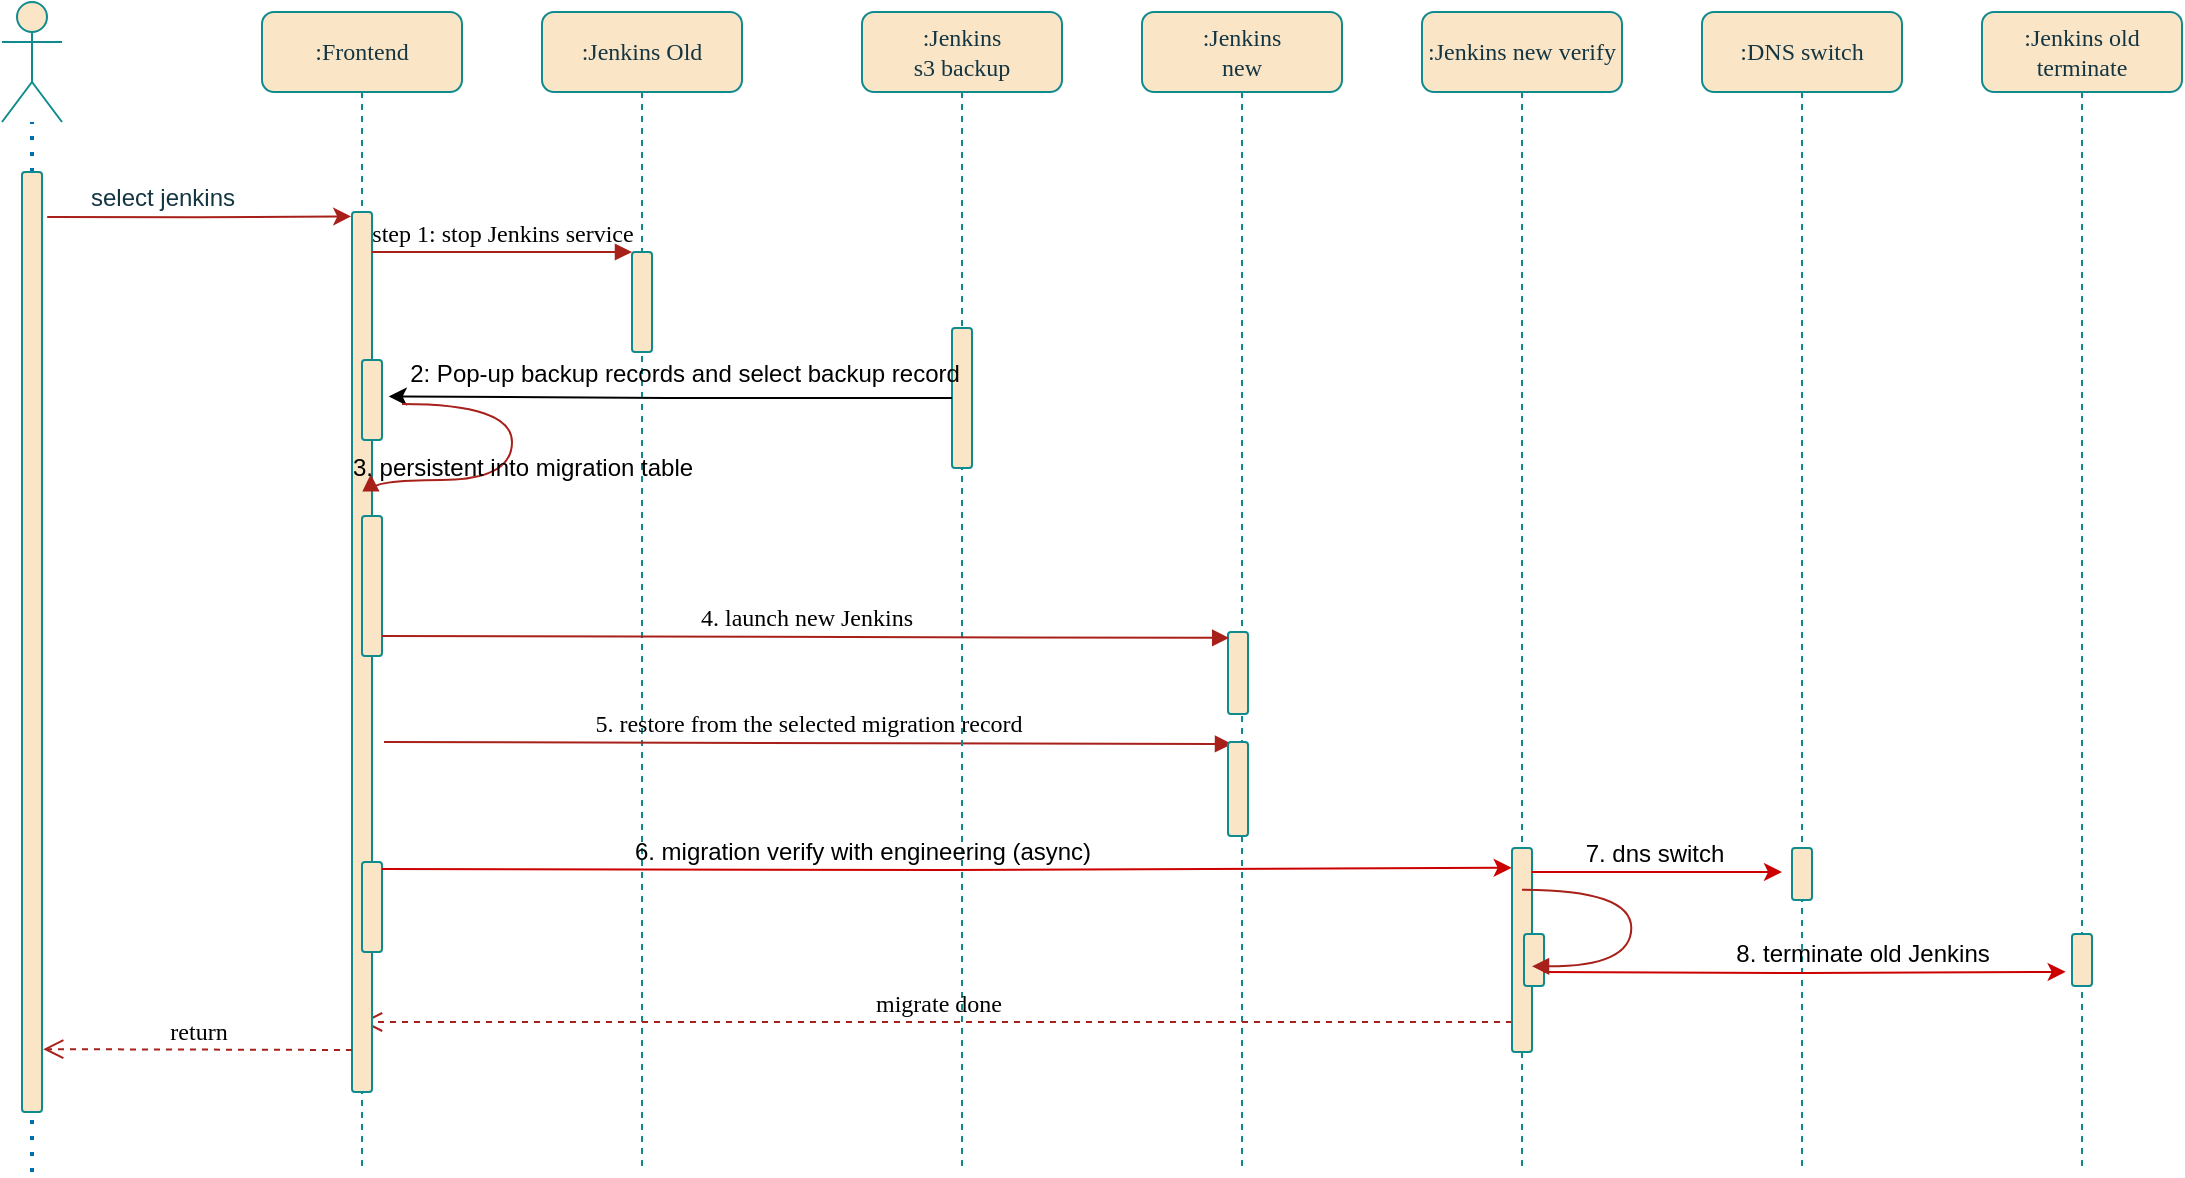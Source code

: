 <mxfile version="21.6.3" type="github">
  <diagram name="Page-1" id="13e1069c-82ec-6db2-03f1-153e76fe0fe0">
    <mxGraphModel dx="3359" dy="743" grid="1" gridSize="10" guides="1" tooltips="1" connect="1" arrows="1" fold="1" page="1" pageScale="1" pageWidth="1100" pageHeight="850" background="none" math="0" shadow="0">
      <root>
        <mxCell id="0" />
        <mxCell id="1" parent="0" />
        <mxCell id="7baba1c4bc27f4b0-2" value=":Jenkins Old" style="shape=umlLifeline;perimeter=lifelinePerimeter;whiteSpace=wrap;html=1;container=1;collapsible=0;recursiveResize=0;outlineConnect=0;rounded=1;shadow=0;comic=0;labelBackgroundColor=none;strokeWidth=1;fontFamily=Verdana;fontSize=12;align=center;fillColor=#FAE5C7;strokeColor=#0F8B8D;fontColor=#143642;" parent="1" vertex="1">
          <mxGeometry x="-700" y="185" width="100" height="580" as="geometry" />
        </mxCell>
        <mxCell id="7baba1c4bc27f4b0-10" value="" style="html=1;points=[];perimeter=orthogonalPerimeter;rounded=1;shadow=0;comic=0;labelBackgroundColor=none;strokeWidth=1;fontFamily=Verdana;fontSize=12;align=center;fillColor=#FAE5C7;strokeColor=#0F8B8D;fontColor=#143642;" parent="7baba1c4bc27f4b0-2" vertex="1">
          <mxGeometry x="45" y="120" width="10" height="50" as="geometry" />
        </mxCell>
        <mxCell id="6x2Dg8dyeEhJjuA4lggH-8" value="5. restore from the selected migration record" style="html=1;verticalAlign=bottom;endArrow=block;entryX=0.06;entryY=0.072;labelBackgroundColor=none;fontFamily=Verdana;fontSize=12;strokeColor=#A8201A;fontColor=default;entryDx=0;entryDy=0;entryPerimeter=0;" parent="7baba1c4bc27f4b0-2" edge="1">
          <mxGeometry relative="1" as="geometry">
            <mxPoint x="-79" y="365" as="sourcePoint" />
            <mxPoint x="345" y="366" as="targetPoint" />
            <mxPoint as="offset" />
          </mxGeometry>
        </mxCell>
        <mxCell id="7baba1c4bc27f4b0-3" value=":Jenkins &lt;br&gt;s3 backup" style="shape=umlLifeline;perimeter=lifelinePerimeter;whiteSpace=wrap;html=1;container=1;collapsible=0;recursiveResize=0;outlineConnect=0;rounded=1;shadow=0;comic=0;labelBackgroundColor=none;strokeWidth=1;fontFamily=Verdana;fontSize=12;align=center;fillColor=#FAE5C7;strokeColor=#0F8B8D;fontColor=#143642;" parent="1" vertex="1">
          <mxGeometry x="-540" y="185" width="100" height="580" as="geometry" />
        </mxCell>
        <mxCell id="7baba1c4bc27f4b0-13" value="" style="html=1;points=[];perimeter=orthogonalPerimeter;rounded=1;shadow=0;comic=0;labelBackgroundColor=none;strokeWidth=1;fontFamily=Verdana;fontSize=12;align=center;fillColor=#FAE5C7;strokeColor=#0F8B8D;fontColor=#143642;" parent="7baba1c4bc27f4b0-3" vertex="1">
          <mxGeometry x="45" y="158" width="10" height="70" as="geometry" />
        </mxCell>
        <mxCell id="7baba1c4bc27f4b0-4" value=":Jenkins &lt;br&gt;new" style="shape=umlLifeline;perimeter=lifelinePerimeter;whiteSpace=wrap;html=1;container=1;collapsible=0;recursiveResize=0;outlineConnect=0;rounded=1;shadow=0;comic=0;labelBackgroundColor=none;strokeWidth=1;fontFamily=Verdana;fontSize=12;align=center;fillColor=#FAE5C7;strokeColor=#0F8B8D;fontColor=#143642;" parent="1" vertex="1">
          <mxGeometry x="-400" y="185" width="100" height="580" as="geometry" />
        </mxCell>
        <mxCell id="davq9KQGrm66WCmQLP24-13" value="" style="html=1;points=[];perimeter=orthogonalPerimeter;rounded=1;shadow=0;comic=0;labelBackgroundColor=none;strokeWidth=1;fontFamily=Verdana;fontSize=12;align=center;fillColor=#FAE5C7;strokeColor=#0F8B8D;fontColor=#143642;" parent="7baba1c4bc27f4b0-4" vertex="1">
          <mxGeometry x="43" y="310" width="10" height="41" as="geometry" />
        </mxCell>
        <mxCell id="davq9KQGrm66WCmQLP24-19" value="" style="html=1;points=[];perimeter=orthogonalPerimeter;rounded=1;shadow=0;comic=0;labelBackgroundColor=none;strokeWidth=1;fontFamily=Verdana;fontSize=12;align=center;fillColor=#FAE5C7;strokeColor=#0F8B8D;fontColor=#143642;" parent="7baba1c4bc27f4b0-4" vertex="1">
          <mxGeometry x="43" y="365" width="10" height="47" as="geometry" />
        </mxCell>
        <mxCell id="8oz6WlwGEbHMc_Zp1zbU-4" value="migrate done" style="html=1;verticalAlign=bottom;endArrow=open;dashed=1;endSize=8;labelBackgroundColor=none;fontFamily=Verdana;fontSize=12;edgeStyle=elbowEdgeStyle;elbow=vertical;strokeColor=#A8201A;fontColor=default;" parent="7baba1c4bc27f4b0-4" target="7baba1c4bc27f4b0-8" edge="1">
          <mxGeometry relative="1" as="geometry">
            <mxPoint x="-240" y="505" as="targetPoint" />
            <Array as="points">
              <mxPoint x="5" y="505" />
              <mxPoint x="-35" y="561" />
            </Array>
            <mxPoint x="185" y="505" as="sourcePoint" />
          </mxGeometry>
        </mxCell>
        <mxCell id="7baba1c4bc27f4b0-5" value=":Jenkins new verify" style="shape=umlLifeline;perimeter=lifelinePerimeter;whiteSpace=wrap;html=1;container=1;collapsible=0;recursiveResize=0;outlineConnect=0;rounded=1;shadow=0;comic=0;labelBackgroundColor=none;strokeWidth=1;fontFamily=Verdana;fontSize=12;align=center;fillColor=#FAE5C7;strokeColor=#0F8B8D;fontColor=#143642;" parent="1" vertex="1">
          <mxGeometry x="-260" y="185" width="100" height="580" as="geometry" />
        </mxCell>
        <mxCell id="7baba1c4bc27f4b0-19" value="" style="html=1;points=[];perimeter=orthogonalPerimeter;rounded=1;shadow=0;comic=0;labelBackgroundColor=none;strokeWidth=1;fontFamily=Verdana;fontSize=12;align=center;fillColor=#FAE5C7;strokeColor=#0F8B8D;fontColor=#143642;" parent="7baba1c4bc27f4b0-5" vertex="1">
          <mxGeometry x="45" y="418" width="10" height="102" as="geometry" />
        </mxCell>
        <mxCell id="bYO_PEtmY-TjLPmkm5Tr-8" value="" style="html=1;points=[];perimeter=orthogonalPerimeter;rounded=1;shadow=0;comic=0;labelBackgroundColor=none;strokeColor=#0F8B8D;strokeWidth=1;fillColor=#FAE5C7;fontFamily=Verdana;fontSize=12;fontColor=#143642;align=center;" parent="7baba1c4bc27f4b0-5" vertex="1">
          <mxGeometry x="51" y="461" width="10" height="26" as="geometry" />
        </mxCell>
        <mxCell id="7baba1c4bc27f4b0-6" value=":DNS switch" style="shape=umlLifeline;perimeter=lifelinePerimeter;whiteSpace=wrap;html=1;container=1;collapsible=0;recursiveResize=0;outlineConnect=0;rounded=1;shadow=0;comic=0;labelBackgroundColor=none;strokeWidth=1;fontFamily=Verdana;fontSize=12;align=center;fillColor=#FAE5C7;strokeColor=#0F8B8D;fontColor=#143642;" parent="1" vertex="1">
          <mxGeometry x="-120" y="185" width="100" height="580" as="geometry" />
        </mxCell>
        <mxCell id="davq9KQGrm66WCmQLP24-25" value="" style="html=1;points=[];perimeter=orthogonalPerimeter;rounded=1;shadow=0;comic=0;labelBackgroundColor=none;strokeColor=#0F8B8D;strokeWidth=1;fillColor=#FAE5C7;fontFamily=Verdana;fontSize=12;fontColor=#143642;align=center;" parent="7baba1c4bc27f4b0-6" vertex="1">
          <mxGeometry x="45" y="418" width="10" height="26" as="geometry" />
        </mxCell>
        <mxCell id="7baba1c4bc27f4b0-8" value=":Frontend" style="shape=umlLifeline;perimeter=lifelinePerimeter;whiteSpace=wrap;html=1;container=1;collapsible=0;recursiveResize=0;outlineConnect=0;rounded=1;shadow=0;comic=0;labelBackgroundColor=none;strokeWidth=1;fontFamily=Verdana;fontSize=12;align=center;fillColor=#FAE5C7;strokeColor=#0F8B8D;fontColor=#143642;" parent="1" vertex="1">
          <mxGeometry x="-840" y="185" width="100" height="580" as="geometry" />
        </mxCell>
        <mxCell id="7baba1c4bc27f4b0-9" value="" style="html=1;points=[];perimeter=orthogonalPerimeter;rounded=1;shadow=0;comic=0;labelBackgroundColor=none;strokeWidth=1;fontFamily=Verdana;fontSize=12;align=center;fillColor=#FAE5C7;strokeColor=#0F8B8D;fontColor=#143642;" parent="7baba1c4bc27f4b0-8" vertex="1">
          <mxGeometry x="45" y="100" width="10" height="440" as="geometry" />
        </mxCell>
        <mxCell id="davq9KQGrm66WCmQLP24-11" value="" style="html=1;points=[];perimeter=orthogonalPerimeter;rounded=1;shadow=0;comic=0;labelBackgroundColor=none;strokeWidth=1;fontFamily=Verdana;fontSize=12;align=center;fillColor=#FAE5C7;strokeColor=#0F8B8D;fontColor=#143642;" parent="7baba1c4bc27f4b0-8" vertex="1">
          <mxGeometry x="50" y="252" width="10" height="70" as="geometry" />
        </mxCell>
        <mxCell id="davq9KQGrm66WCmQLP24-33" value="return" style="html=1;verticalAlign=bottom;endArrow=open;dashed=1;endSize=8;exitX=-0.24;exitY=0.722;labelBackgroundColor=none;fontFamily=Verdana;fontSize=12;strokeColor=#A8201A;fontColor=default;exitDx=0;exitDy=0;exitPerimeter=0;entryX=1.06;entryY=0.914;entryDx=0;entryDy=0;entryPerimeter=0;" parent="7baba1c4bc27f4b0-8" edge="1">
          <mxGeometry relative="1" as="geometry">
            <mxPoint x="-109.4" y="518.58" as="targetPoint" />
            <mxPoint x="45.0" y="519" as="sourcePoint" />
            <mxPoint as="offset" />
          </mxGeometry>
        </mxCell>
        <mxCell id="davq9KQGrm66WCmQLP24-39" value="" style="shape=image;html=1;verticalAlign=top;verticalLabelPosition=bottom;labelBackgroundColor=#ffffff;imageAspect=0;aspect=fixed;image=https://cdn0.iconfinder.com/data/icons/business-startup-10/50/8-128.png" parent="7baba1c4bc27f4b0-8" vertex="1">
          <mxGeometry x="55" y="62" width="38" height="38" as="geometry" />
        </mxCell>
        <mxCell id="bYO_PEtmY-TjLPmkm5Tr-2" value="" style="html=1;points=[];perimeter=orthogonalPerimeter;rounded=1;shadow=0;comic=0;labelBackgroundColor=none;strokeColor=#0F8B8D;strokeWidth=1;fillColor=#FAE5C7;fontFamily=Verdana;fontSize=12;fontColor=#143642;align=center;" parent="7baba1c4bc27f4b0-8" vertex="1">
          <mxGeometry x="50" y="425" width="10" height="45" as="geometry" />
        </mxCell>
        <mxCell id="6x2Dg8dyeEhJjuA4lggH-3" value="" style="html=1;points=[];perimeter=orthogonalPerimeter;rounded=1;shadow=0;comic=0;labelBackgroundColor=none;strokeWidth=1;fontFamily=Verdana;fontSize=12;align=center;fillColor=#FAE5C7;strokeColor=#0F8B8D;fontColor=#143642;" parent="7baba1c4bc27f4b0-8" vertex="1">
          <mxGeometry x="50" y="174" width="10" height="40" as="geometry" />
        </mxCell>
        <mxCell id="7baba1c4bc27f4b0-11" value="step 1: stop Jenkins service" style="html=1;verticalAlign=bottom;endArrow=block;entryX=0;entryY=0;labelBackgroundColor=none;fontFamily=Verdana;fontSize=12;edgeStyle=elbowEdgeStyle;elbow=vertical;strokeColor=#A8201A;fontColor=default;" parent="1" source="7baba1c4bc27f4b0-9" target="7baba1c4bc27f4b0-10" edge="1">
          <mxGeometry relative="1" as="geometry">
            <mxPoint x="-720" y="295" as="sourcePoint" />
            <mxPoint as="offset" />
          </mxGeometry>
        </mxCell>
        <mxCell id="davq9KQGrm66WCmQLP24-1" value="" style="shape=umlActor;verticalLabelPosition=bottom;verticalAlign=top;html=1;outlineConnect=0;strokeColor=#0F8B8D;fontColor=#143642;fillColor=#FAE5C7;" parent="1" vertex="1">
          <mxGeometry x="-970" y="180" width="30" height="60" as="geometry" />
        </mxCell>
        <mxCell id="davq9KQGrm66WCmQLP24-4" value="" style="endArrow=none;dashed=1;html=1;dashPattern=1 3;strokeWidth=2;rounded=0;strokeColor=#006EAF;fontColor=#143642;fillColor=#1ba1e2;" parent="1" source="davq9KQGrm66WCmQLP24-5" target="davq9KQGrm66WCmQLP24-1" edge="1">
          <mxGeometry width="50" height="50" relative="1" as="geometry">
            <mxPoint x="-955" y="765" as="sourcePoint" />
            <mxPoint x="-950" y="355" as="targetPoint" />
          </mxGeometry>
        </mxCell>
        <mxCell id="davq9KQGrm66WCmQLP24-6" value="" style="endArrow=none;dashed=1;html=1;dashPattern=1 3;strokeWidth=2;rounded=0;strokeColor=#006EAF;fontColor=#143642;fillColor=#1ba1e2;" parent="1" target="davq9KQGrm66WCmQLP24-5" edge="1">
          <mxGeometry width="50" height="50" relative="1" as="geometry">
            <mxPoint x="-955" y="765" as="sourcePoint" />
            <mxPoint x="-955" y="235" as="targetPoint" />
          </mxGeometry>
        </mxCell>
        <mxCell id="davq9KQGrm66WCmQLP24-8" style="edgeStyle=orthogonalEdgeStyle;rounded=0;orthogonalLoop=1;jettySize=auto;html=1;strokeColor=#A8201A;fontColor=#143642;fillColor=#FAE5C7;exitX=1.26;exitY=0.048;exitDx=0;exitDy=0;exitPerimeter=0;entryX=-0.04;entryY=0.005;entryDx=0;entryDy=0;entryPerimeter=0;" parent="1" source="davq9KQGrm66WCmQLP24-5" target="7baba1c4bc27f4b0-9" edge="1">
          <mxGeometry relative="1" as="geometry">
            <mxPoint x="-850" y="375" as="targetPoint" />
          </mxGeometry>
        </mxCell>
        <mxCell id="davq9KQGrm66WCmQLP24-5" value="" style="html=1;points=[];perimeter=orthogonalPerimeter;rounded=1;shadow=0;comic=0;labelBackgroundColor=none;strokeWidth=1;fontFamily=Verdana;fontSize=12;align=center;fillColor=#FAE5C7;strokeColor=#0F8B8D;fontColor=#143642;" parent="1" vertex="1">
          <mxGeometry x="-960" y="265" width="10" height="470" as="geometry" />
        </mxCell>
        <mxCell id="davq9KQGrm66WCmQLP24-9" value="select jenkins" style="text;html=1;align=center;verticalAlign=middle;resizable=0;points=[];autosize=1;strokeColor=none;fillColor=none;fontColor=#143642;" parent="1" vertex="1">
          <mxGeometry x="-940" y="263" width="100" height="30" as="geometry" />
        </mxCell>
        <mxCell id="davq9KQGrm66WCmQLP24-14" value="4. launch new Jenkins" style="html=1;verticalAlign=bottom;endArrow=block;entryX=0.06;entryY=0.072;labelBackgroundColor=none;fontFamily=Verdana;fontSize=12;strokeColor=#A8201A;fontColor=default;entryDx=0;entryDy=0;entryPerimeter=0;" parent="1" target="davq9KQGrm66WCmQLP24-13" edge="1">
          <mxGeometry x="0.001" relative="1" as="geometry">
            <mxPoint x="-780" y="497" as="sourcePoint" />
            <mxPoint x="-350" y="485" as="targetPoint" />
            <mxPoint as="offset" />
          </mxGeometry>
        </mxCell>
        <mxCell id="bYO_PEtmY-TjLPmkm5Tr-3" style="edgeStyle=orthogonalEdgeStyle;rounded=0;orthogonalLoop=1;jettySize=auto;html=1;entryX=-0.017;entryY=0.505;entryDx=0;entryDy=0;entryPerimeter=0;strokeColor=#CC0000;" parent="1" edge="1">
          <mxGeometry relative="1" as="geometry">
            <mxPoint x="-780" y="613.5" as="sourcePoint" />
            <mxPoint x="-215.17" y="612.875" as="targetPoint" />
          </mxGeometry>
        </mxCell>
        <mxCell id="bYO_PEtmY-TjLPmkm5Tr-4" value="6. migration verify with engineering (async)" style="text;html=1;align=center;verticalAlign=middle;resizable=0;points=[];autosize=1;strokeColor=none;fillColor=none;" parent="1" vertex="1">
          <mxGeometry x="-665" y="590" width="250" height="30" as="geometry" />
        </mxCell>
        <mxCell id="bYO_PEtmY-TjLPmkm5Tr-5" style="edgeStyle=orthogonalEdgeStyle;rounded=0;orthogonalLoop=1;jettySize=auto;html=1;strokeColor=#CC0000;" parent="1" edge="1">
          <mxGeometry relative="1" as="geometry">
            <mxPoint x="-80" y="615" as="targetPoint" />
            <Array as="points">
              <mxPoint x="-100" y="615" />
              <mxPoint x="-100" y="615" />
            </Array>
            <mxPoint x="-205" y="615" as="sourcePoint" />
          </mxGeometry>
        </mxCell>
        <mxCell id="bYO_PEtmY-TjLPmkm5Tr-6" value=":Jenkins old terminate" style="shape=umlLifeline;perimeter=lifelinePerimeter;whiteSpace=wrap;html=1;container=1;collapsible=0;recursiveResize=0;outlineConnect=0;rounded=1;shadow=0;comic=0;labelBackgroundColor=none;strokeWidth=1;fontFamily=Verdana;fontSize=12;align=center;fillColor=#FAE5C7;strokeColor=#0F8B8D;fontColor=#143642;" parent="1" vertex="1">
          <mxGeometry x="20" y="185" width="100" height="580" as="geometry" />
        </mxCell>
        <mxCell id="bYO_PEtmY-TjLPmkm5Tr-7" value="" style="html=1;points=[];perimeter=orthogonalPerimeter;rounded=1;shadow=0;comic=0;labelBackgroundColor=none;strokeColor=#0F8B8D;strokeWidth=1;fillColor=#FAE5C7;fontFamily=Verdana;fontSize=12;fontColor=#143642;align=center;" parent="bYO_PEtmY-TjLPmkm5Tr-6" vertex="1">
          <mxGeometry x="45" y="461" width="10" height="26" as="geometry" />
        </mxCell>
        <mxCell id="bYO_PEtmY-TjLPmkm5Tr-9" style="edgeStyle=orthogonalEdgeStyle;rounded=0;orthogonalLoop=1;jettySize=auto;html=1;entryX=-0.317;entryY=0.497;entryDx=0;entryDy=0;entryPerimeter=0;strokeColor=#CC0000;" parent="1" edge="1">
          <mxGeometry relative="1" as="geometry">
            <mxPoint x="-199" y="665" as="sourcePoint" />
            <mxPoint x="61.83" y="664.922" as="targetPoint" />
          </mxGeometry>
        </mxCell>
        <mxCell id="bYO_PEtmY-TjLPmkm5Tr-10" value="8. terminate old Jenkins" style="text;html=1;align=center;verticalAlign=middle;resizable=0;points=[];autosize=1;strokeColor=none;fillColor=none;" parent="1" vertex="1">
          <mxGeometry x="-115" y="641" width="150" height="30" as="geometry" />
        </mxCell>
        <mxCell id="bYO_PEtmY-TjLPmkm5Tr-12" value="7. dns switch" style="text;html=1;align=center;verticalAlign=middle;resizable=0;points=[];autosize=1;strokeColor=none;fillColor=none;" parent="1" vertex="1">
          <mxGeometry x="-189" y="591" width="90" height="30" as="geometry" />
        </mxCell>
        <mxCell id="bYO_PEtmY-TjLPmkm5Tr-13" value="" style="html=1;verticalAlign=bottom;endArrow=block;labelBackgroundColor=none;fontFamily=Verdana;fontSize=12;elbow=vertical;edgeStyle=orthogonalEdgeStyle;curved=1;entryX=1;entryY=0.286;entryPerimeter=0;exitX=1.038;exitY=0.345;exitPerimeter=0;strokeColor=#A8201A;fontColor=default;" parent="1" edge="1">
          <mxGeometry x="-0.234" y="21" relative="1" as="geometry">
            <mxPoint x="-209.997" y="623.83" as="sourcePoint" />
            <mxPoint x="-204.997" y="662.163" as="targetPoint" />
            <Array as="points">
              <mxPoint x="-155.33" y="623.83" />
              <mxPoint x="-155.33" y="661.83" />
            </Array>
            <mxPoint x="-6" y="-14" as="offset" />
          </mxGeometry>
        </mxCell>
        <mxCell id="6x2Dg8dyeEhJjuA4lggH-4" style="edgeStyle=orthogonalEdgeStyle;rounded=0;orthogonalLoop=1;jettySize=auto;html=1;entryX=1.337;entryY=0.455;entryDx=0;entryDy=0;entryPerimeter=0;" parent="1" source="7baba1c4bc27f4b0-13" target="6x2Dg8dyeEhJjuA4lggH-3" edge="1">
          <mxGeometry relative="1" as="geometry" />
        </mxCell>
        <mxCell id="6x2Dg8dyeEhJjuA4lggH-5" value="2: Pop-up backup records and select backup record" style="text;html=1;align=center;verticalAlign=middle;resizable=0;points=[];autosize=1;strokeColor=none;fillColor=none;" parent="1" vertex="1">
          <mxGeometry x="-779" y="351" width="300" height="30" as="geometry" />
        </mxCell>
        <mxCell id="6x2Dg8dyeEhJjuA4lggH-6" value="" style="html=1;verticalAlign=bottom;endArrow=block;labelBackgroundColor=none;fontFamily=Verdana;fontSize=12;elbow=vertical;edgeStyle=orthogonalEdgeStyle;curved=1;entryX=0.937;entryY=0.298;entryPerimeter=0;exitX=1.038;exitY=0.345;exitPerimeter=0;strokeColor=#A8201A;fontColor=default;entryDx=0;entryDy=0;" parent="1" target="7baba1c4bc27f4b0-9" edge="1">
          <mxGeometry x="-0.234" y="21" relative="1" as="geometry">
            <mxPoint x="-769.997" y="381.03" as="sourcePoint" />
            <mxPoint x="-764.997" y="419.363" as="targetPoint" />
            <Array as="points">
              <mxPoint x="-715" y="381" />
              <mxPoint x="-715" y="419" />
              <mxPoint x="-786" y="419" />
            </Array>
            <mxPoint x="-6" y="-14" as="offset" />
          </mxGeometry>
        </mxCell>
        <mxCell id="6x2Dg8dyeEhJjuA4lggH-7" value="3. persistent into migration table" style="text;html=1;align=center;verticalAlign=middle;resizable=0;points=[];autosize=1;strokeColor=none;fillColor=none;" parent="1" vertex="1">
          <mxGeometry x="-805" y="398" width="190" height="30" as="geometry" />
        </mxCell>
      </root>
    </mxGraphModel>
  </diagram>
</mxfile>

